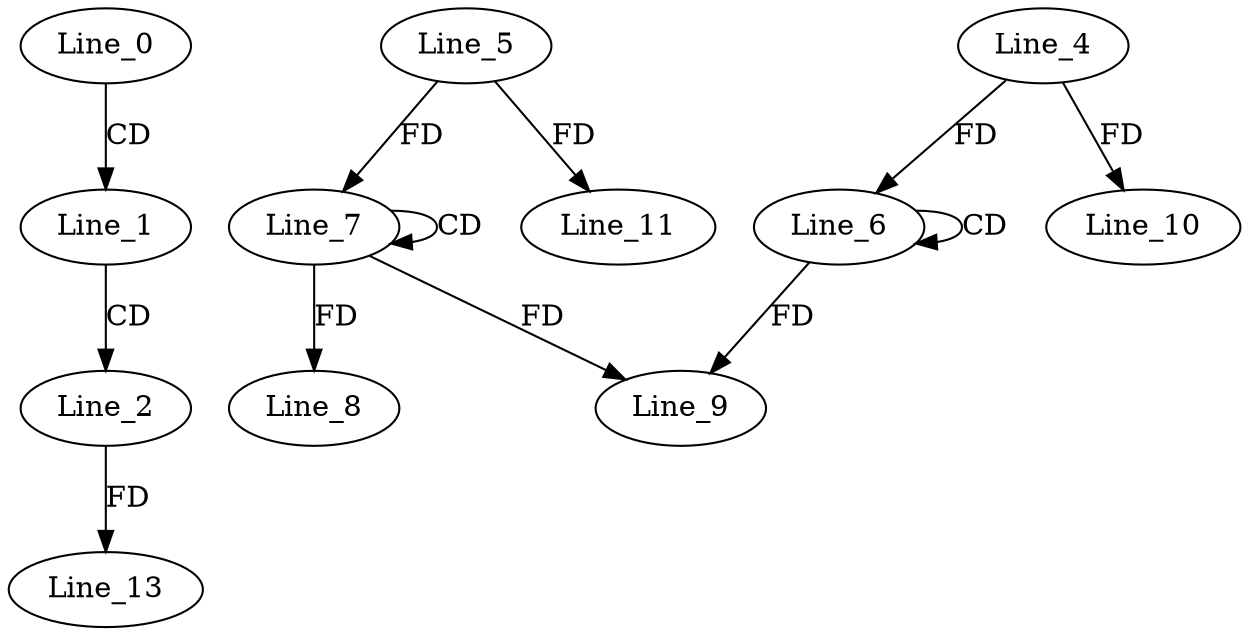 digraph G {
  Line_0;
  Line_1;
  Line_2;
  Line_6;
  Line_6;
  Line_4;
  Line_7;
  Line_7;
  Line_5;
  Line_8;
  Line_9;
  Line_9;
  Line_10;
  Line_11;
  Line_13;
  Line_13;
  Line_0 -> Line_1 [ label="CD" ];
  Line_1 -> Line_2 [ label="CD" ];
  Line_6 -> Line_6 [ label="CD" ];
  Line_4 -> Line_6 [ label="FD" ];
  Line_7 -> Line_7 [ label="CD" ];
  Line_5 -> Line_7 [ label="FD" ];
  Line_7 -> Line_8 [ label="FD" ];
  Line_7 -> Line_9 [ label="FD" ];
  Line_6 -> Line_9 [ label="FD" ];
  Line_4 -> Line_10 [ label="FD" ];
  Line_5 -> Line_11 [ label="FD" ];
  Line_2 -> Line_13 [ label="FD" ];
}
